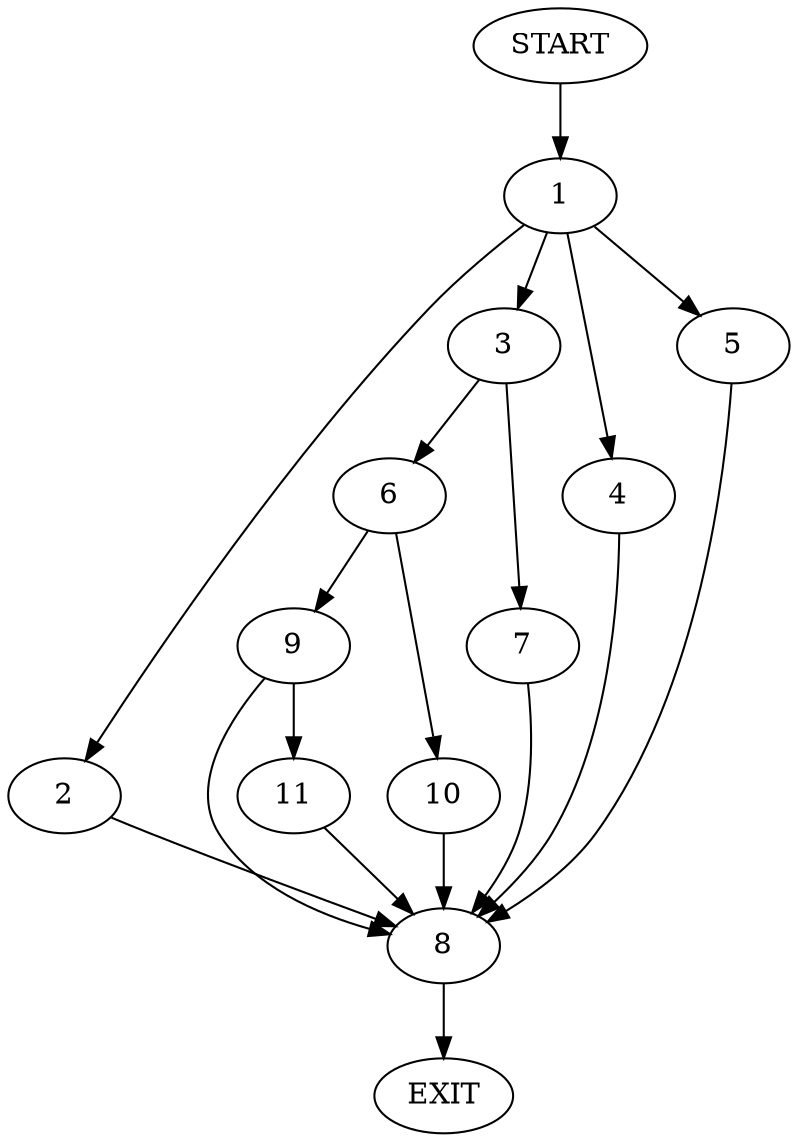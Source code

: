 digraph {
0 [label="START"]
12 [label="EXIT"]
0 -> 1
1 -> 2
1 -> 3
1 -> 4
1 -> 5
3 -> 6
3 -> 7
4 -> 8
2 -> 8
5 -> 8
8 -> 12
7 -> 8
6 -> 9
6 -> 10
9 -> 11
9 -> 8
10 -> 8
11 -> 8
}
